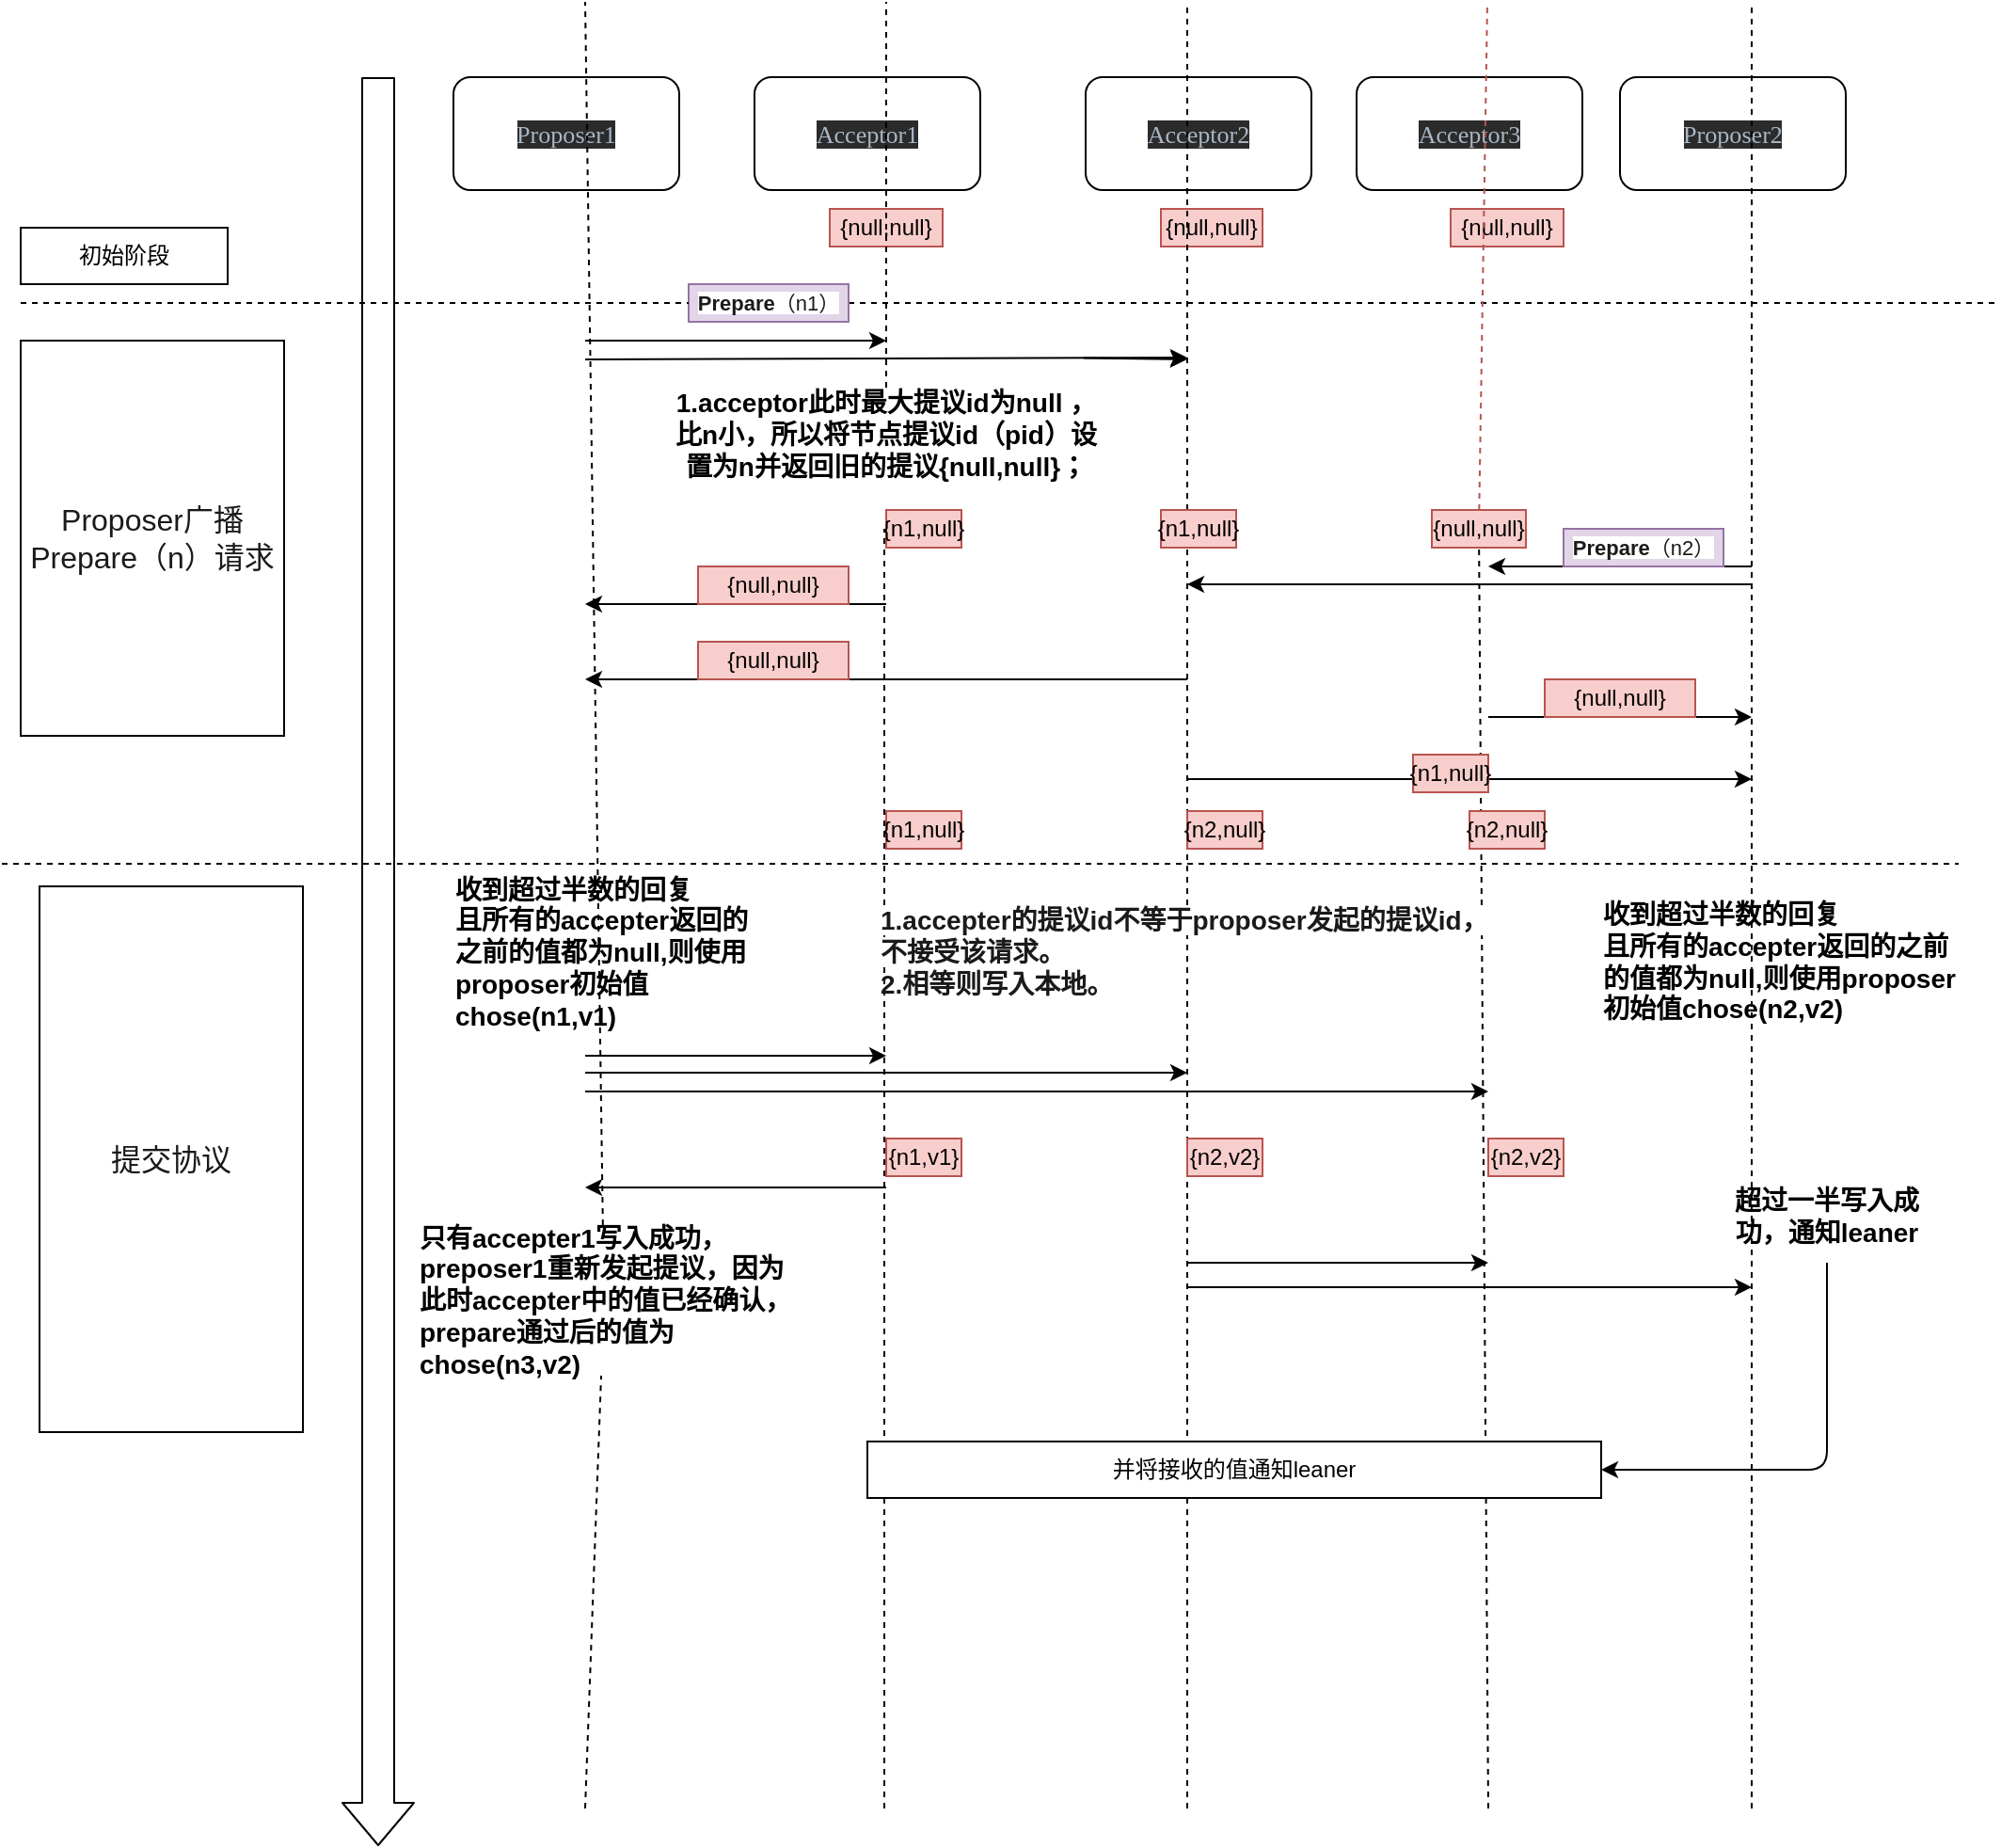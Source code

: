 <mxfile version="12.9.7" type="github">
  <diagram id="Y1iJ9chYzh1H-Ylcw-ep" name="Page-1">
    <mxGraphModel dx="1141" dy="615" grid="1" gridSize="10" guides="1" tooltips="1" connect="1" arrows="1" fold="1" page="1" pageScale="1" pageWidth="1169" pageHeight="1654" math="0" shadow="0">
      <root>
        <mxCell id="0" />
        <mxCell id="1" parent="0" />
        <mxCell id="QHQlu6k_A87upo_DkuUU-88" value="&lt;pre style=&quot;background-color: #2b2b2b ; color: #a9b7c6 ; font-family: &amp;#34;consolas&amp;#34; ; font-size: 9.8pt&quot;&gt;Proposer1&lt;/pre&gt;" style="rounded=1;whiteSpace=wrap;html=1;" vertex="1" parent="1">
          <mxGeometry x="260" y="90" width="120" height="60" as="geometry" />
        </mxCell>
        <mxCell id="QHQlu6k_A87upo_DkuUU-89" value="&lt;pre style=&quot;background-color: #2b2b2b ; color: #a9b7c6 ; font-family: &amp;#34;consolas&amp;#34; ; font-size: 9.8pt&quot;&gt;&lt;pre style=&quot;font-family: &amp;#34;consolas&amp;#34; ; font-size: 9.8pt&quot;&gt;Acceptor1&lt;/pre&gt;&lt;/pre&gt;" style="rounded=1;whiteSpace=wrap;html=1;" vertex="1" parent="1">
          <mxGeometry x="420" y="90" width="120" height="60" as="geometry" />
        </mxCell>
        <mxCell id="QHQlu6k_A87upo_DkuUU-90" value="&lt;pre style=&quot;background-color: #2b2b2b ; color: #a9b7c6 ; font-family: &amp;#34;consolas&amp;#34; ; font-size: 9.8pt&quot;&gt;&lt;pre style=&quot;font-family: &amp;#34;consolas&amp;#34; ; font-size: 9.8pt&quot;&gt;Acceptor2&lt;/pre&gt;&lt;/pre&gt;" style="rounded=1;whiteSpace=wrap;html=1;" vertex="1" parent="1">
          <mxGeometry x="596" y="90" width="120" height="60" as="geometry" />
        </mxCell>
        <mxCell id="QHQlu6k_A87upo_DkuUU-91" value="" style="shape=flexArrow;endArrow=classic;html=1;width=17;endSize=7.17;" edge="1" parent="1">
          <mxGeometry width="50" height="50" relative="1" as="geometry">
            <mxPoint x="220" y="90" as="sourcePoint" />
            <mxPoint x="220" y="1030" as="targetPoint" />
          </mxGeometry>
        </mxCell>
        <mxCell id="QHQlu6k_A87upo_DkuUU-92" value="" style="endArrow=none;dashed=1;html=1;" edge="1" parent="1" source="QHQlu6k_A87upo_DkuUU-112">
          <mxGeometry width="50" height="50" relative="1" as="geometry">
            <mxPoint x="30" y="210" as="sourcePoint" />
            <mxPoint x="1080" y="210" as="targetPoint" />
          </mxGeometry>
        </mxCell>
        <mxCell id="QHQlu6k_A87upo_DkuUU-93" value="&lt;pre style=&quot;background-color: #2b2b2b ; color: #a9b7c6 ; font-family: &amp;#34;consolas&amp;#34; ; font-size: 9.8pt&quot;&gt;&lt;pre style=&quot;font-family: &amp;#34;consolas&amp;#34; ; font-size: 9.8pt&quot;&gt;Acceptor3&lt;/pre&gt;&lt;/pre&gt;" style="rounded=1;whiteSpace=wrap;html=1;" vertex="1" parent="1">
          <mxGeometry x="740" y="90" width="120" height="60" as="geometry" />
        </mxCell>
        <mxCell id="QHQlu6k_A87upo_DkuUU-94" value="初始阶段" style="rounded=0;whiteSpace=wrap;html=1;" vertex="1" parent="1">
          <mxGeometry x="30" y="170" width="110" height="30" as="geometry" />
        </mxCell>
        <mxCell id="QHQlu6k_A87upo_DkuUU-95" value="{null,null}" style="text;html=1;strokeColor=#b85450;fillColor=#f8cecc;align=center;verticalAlign=middle;whiteSpace=wrap;rounded=0;" vertex="1" parent="1">
          <mxGeometry x="460" y="160" width="60" height="20" as="geometry" />
        </mxCell>
        <mxCell id="QHQlu6k_A87upo_DkuUU-96" value="{null,null}" style="text;html=1;strokeColor=#b85450;fillColor=#f8cecc;align=center;verticalAlign=middle;whiteSpace=wrap;rounded=0;" vertex="1" parent="1">
          <mxGeometry x="636" y="160" width="54" height="20" as="geometry" />
        </mxCell>
        <mxCell id="QHQlu6k_A87upo_DkuUU-97" value="{null,null}" style="text;html=1;strokeColor=#b85450;fillColor=#f8cecc;align=center;verticalAlign=middle;whiteSpace=wrap;rounded=0;" vertex="1" parent="1">
          <mxGeometry x="790" y="160" width="60" height="20" as="geometry" />
        </mxCell>
        <mxCell id="QHQlu6k_A87upo_DkuUU-98" value="&lt;span style=&quot;color: rgb(26 , 26 , 26) ; font-family: , &amp;#34;blinkmacsystemfont&amp;#34; , &amp;#34;helvetica neue&amp;#34; , &amp;#34;pingfang sc&amp;#34; , &amp;#34;microsoft yahei&amp;#34; , &amp;#34;source han sans sc&amp;#34; , &amp;#34;noto sans cjk sc&amp;#34; , &amp;#34;wenquanyi micro hei&amp;#34; , sans-serif ; font-size: medium ; text-align: left ; background-color: rgb(255 , 255 , 255)&quot;&gt;Proposer&lt;/span&gt;&lt;span style=&quot;color: rgb(26 , 26 , 26) ; font-family: , &amp;#34;blinkmacsystemfont&amp;#34; , &amp;#34;helvetica neue&amp;#34; , &amp;#34;pingfang sc&amp;#34; , &amp;#34;microsoft yahei&amp;#34; , &amp;#34;source han sans sc&amp;#34; , &amp;#34;noto sans cjk sc&amp;#34; , &amp;#34;wenquanyi micro hei&amp;#34; , sans-serif ; font-size: medium ; text-align: left ; background-color: rgb(255 , 255 , 255)&quot;&gt;广播Prepare（n）请求&lt;/span&gt;" style="rounded=0;whiteSpace=wrap;html=1;" vertex="1" parent="1">
          <mxGeometry x="30" y="230" width="140" height="210" as="geometry" />
        </mxCell>
        <mxCell id="QHQlu6k_A87upo_DkuUU-99" value="" style="endArrow=none;dashed=1;html=1;" edge="1" parent="1" source="QHQlu6k_A87upo_DkuUU-165">
          <mxGeometry width="50" height="50" relative="1" as="geometry">
            <mxPoint x="330" y="1010" as="sourcePoint" />
            <mxPoint x="330" y="50" as="targetPoint" />
          </mxGeometry>
        </mxCell>
        <mxCell id="QHQlu6k_A87upo_DkuUU-100" value="" style="endArrow=none;dashed=1;html=1;exitX=0.5;exitY=0;exitDx=0;exitDy=0;" edge="1" parent="1" source="QHQlu6k_A87upo_DkuUU-106">
          <mxGeometry width="50" height="50" relative="1" as="geometry">
            <mxPoint x="490" y="922.4" as="sourcePoint" />
            <mxPoint x="490" y="50" as="targetPoint" />
          </mxGeometry>
        </mxCell>
        <mxCell id="QHQlu6k_A87upo_DkuUU-101" value="" style="endArrow=none;dashed=1;html=1;" edge="1" parent="1">
          <mxGeometry width="50" height="50" relative="1" as="geometry">
            <mxPoint x="650" y="1010" as="sourcePoint" />
            <mxPoint x="650" y="50" as="targetPoint" />
          </mxGeometry>
        </mxCell>
        <mxCell id="QHQlu6k_A87upo_DkuUU-102" value="" style="endArrow=none;dashed=1;html=1;fillColor=#f8cecc;strokeColor=#b85450;" edge="1" parent="1" source="QHQlu6k_A87upo_DkuUU-110">
          <mxGeometry width="50" height="50" relative="1" as="geometry">
            <mxPoint x="809.5" y="922.4" as="sourcePoint" />
            <mxPoint x="809.5" y="50" as="targetPoint" />
          </mxGeometry>
        </mxCell>
        <mxCell id="QHQlu6k_A87upo_DkuUU-103" value="" style="endArrow=classic;html=1;" edge="1" parent="1">
          <mxGeometry width="50" height="50" relative="1" as="geometry">
            <mxPoint x="330" y="230" as="sourcePoint" />
            <mxPoint x="490" y="230" as="targetPoint" />
          </mxGeometry>
        </mxCell>
        <mxCell id="QHQlu6k_A87upo_DkuUU-104" value="" style="endArrow=classic;html=1;" edge="1" parent="1">
          <mxGeometry width="50" height="50" relative="1" as="geometry">
            <mxPoint x="595" y="239.267" as="sourcePoint" />
            <mxPoint x="650" y="240" as="targetPoint" />
          </mxGeometry>
        </mxCell>
        <mxCell id="QHQlu6k_A87upo_DkuUU-105" value="" style="endArrow=classic;html=1;" edge="1" parent="1">
          <mxGeometry width="50" height="50" relative="1" as="geometry">
            <mxPoint x="950" y="350" as="sourcePoint" />
            <mxPoint x="810" y="350" as="targetPoint" />
          </mxGeometry>
        </mxCell>
        <mxCell id="QHQlu6k_A87upo_DkuUU-106" value="&lt;b&gt;&lt;font style=&quot;font-size: 14px&quot;&gt;1.acceptor此时最大提议id为null ，比n小，所以将节点提议id（pid）设置为n并返回旧的提议{null,null}；&lt;br&gt;&lt;/font&gt;&lt;/b&gt;" style="text;html=1;strokeColor=none;fillColor=none;align=center;verticalAlign=middle;whiteSpace=wrap;rounded=0;" vertex="1" parent="1">
          <mxGeometry x="375" y="255" width="230" height="50" as="geometry" />
        </mxCell>
        <mxCell id="QHQlu6k_A87upo_DkuUU-107" value="" style="endArrow=none;dashed=1;html=1;" edge="1" parent="1">
          <mxGeometry width="50" height="50" relative="1" as="geometry">
            <mxPoint x="489" y="1010" as="sourcePoint" />
            <mxPoint x="489" y="330" as="targetPoint" />
          </mxGeometry>
        </mxCell>
        <mxCell id="QHQlu6k_A87upo_DkuUU-108" value="{n1,null}" style="text;html=1;strokeColor=#b85450;fillColor=#f8cecc;align=center;verticalAlign=middle;whiteSpace=wrap;rounded=0;" vertex="1" parent="1">
          <mxGeometry x="490" y="320" width="40" height="20" as="geometry" />
        </mxCell>
        <mxCell id="QHQlu6k_A87upo_DkuUU-109" value="{n1,null}" style="text;html=1;strokeColor=#b85450;fillColor=#f8cecc;align=center;verticalAlign=middle;whiteSpace=wrap;rounded=0;" vertex="1" parent="1">
          <mxGeometry x="636" y="320" width="40" height="20" as="geometry" />
        </mxCell>
        <mxCell id="QHQlu6k_A87upo_DkuUU-110" value="{null,null}" style="text;html=1;strokeColor=#b85450;fillColor=#f8cecc;align=center;verticalAlign=middle;whiteSpace=wrap;rounded=0;" vertex="1" parent="1">
          <mxGeometry x="780" y="320" width="50" height="20" as="geometry" />
        </mxCell>
        <mxCell id="QHQlu6k_A87upo_DkuUU-111" value="" style="endArrow=none;dashed=1;html=1;" edge="1" parent="1" target="QHQlu6k_A87upo_DkuUU-110">
          <mxGeometry width="50" height="50" relative="1" as="geometry">
            <mxPoint x="810" y="1010" as="sourcePoint" />
            <mxPoint x="809.5" y="50" as="targetPoint" />
          </mxGeometry>
        </mxCell>
        <mxCell id="QHQlu6k_A87upo_DkuUU-112" value="&lt;span style=&quot;color: rgb(26 , 26 , 26) ; text-align: left ; background-color: rgb(255 , 255 , 255) ; font-size: 11px&quot;&gt;&lt;b&gt;Prepare&lt;/b&gt;（n1）&lt;/span&gt;" style="text;html=1;strokeColor=#9673a6;fillColor=#e1d5e7;align=center;verticalAlign=middle;whiteSpace=wrap;rounded=0;" vertex="1" parent="1">
          <mxGeometry x="385" y="200" width="85" height="20" as="geometry" />
        </mxCell>
        <mxCell id="QHQlu6k_A87upo_DkuUU-113" value="" style="endArrow=none;dashed=1;html=1;" edge="1" parent="1" target="QHQlu6k_A87upo_DkuUU-112">
          <mxGeometry width="50" height="50" relative="1" as="geometry">
            <mxPoint x="30" y="210" as="sourcePoint" />
            <mxPoint x="930" y="210" as="targetPoint" />
          </mxGeometry>
        </mxCell>
        <mxCell id="QHQlu6k_A87upo_DkuUU-114" value="" style="endArrow=classic;html=1;" edge="1" parent="1">
          <mxGeometry width="50" height="50" relative="1" as="geometry">
            <mxPoint x="490" y="370" as="sourcePoint" />
            <mxPoint x="330" y="370" as="targetPoint" />
          </mxGeometry>
        </mxCell>
        <mxCell id="QHQlu6k_A87upo_DkuUU-115" value="" style="endArrow=classic;html=1;" edge="1" parent="1">
          <mxGeometry width="50" height="50" relative="1" as="geometry">
            <mxPoint x="810" y="430" as="sourcePoint" />
            <mxPoint x="950" y="430" as="targetPoint" />
          </mxGeometry>
        </mxCell>
        <mxCell id="QHQlu6k_A87upo_DkuUU-116" value="{null,null}" style="text;html=1;strokeColor=#b85450;fillColor=#f8cecc;align=center;verticalAlign=middle;whiteSpace=wrap;rounded=0;" vertex="1" parent="1">
          <mxGeometry x="390" y="350" width="80" height="20" as="geometry" />
        </mxCell>
        <mxCell id="QHQlu6k_A87upo_DkuUU-117" value="" style="endArrow=none;dashed=1;html=1;" edge="1" parent="1">
          <mxGeometry width="50" height="50" relative="1" as="geometry">
            <mxPoint x="20" y="508" as="sourcePoint" />
            <mxPoint x="1060" y="508" as="targetPoint" />
          </mxGeometry>
        </mxCell>
        <mxCell id="QHQlu6k_A87upo_DkuUU-118" value="&lt;div style=&quot;text-align: left&quot;&gt;&lt;font color=&quot;#1a1a1a&quot; size=&quot;3&quot;&gt;&lt;span style=&quot;background-color: rgb(255 , 255 , 255)&quot;&gt;提交协议&lt;/span&gt;&lt;/font&gt;&lt;/div&gt;" style="rounded=0;whiteSpace=wrap;html=1;" vertex="1" parent="1">
          <mxGeometry x="40" y="520" width="140" height="290" as="geometry" />
        </mxCell>
        <mxCell id="QHQlu6k_A87upo_DkuUU-120" value="&lt;pre style=&quot;background-color: #2b2b2b ; color: #a9b7c6 ; font-family: &amp;#34;consolas&amp;#34; ; font-size: 9.8pt&quot;&gt;Proposer2&lt;/pre&gt;" style="rounded=1;whiteSpace=wrap;html=1;" vertex="1" parent="1">
          <mxGeometry x="880" y="90" width="120" height="60" as="geometry" />
        </mxCell>
        <mxCell id="QHQlu6k_A87upo_DkuUU-121" value="" style="endArrow=none;dashed=1;html=1;" edge="1" parent="1">
          <mxGeometry width="50" height="50" relative="1" as="geometry">
            <mxPoint x="950" y="1010" as="sourcePoint" />
            <mxPoint x="950" y="50" as="targetPoint" />
          </mxGeometry>
        </mxCell>
        <mxCell id="QHQlu6k_A87upo_DkuUU-122" value="" style="endArrow=classic;html=1;" edge="1" parent="1">
          <mxGeometry width="50" height="50" relative="1" as="geometry">
            <mxPoint x="330" y="240" as="sourcePoint" />
            <mxPoint x="650" y="239" as="targetPoint" />
          </mxGeometry>
        </mxCell>
        <mxCell id="QHQlu6k_A87upo_DkuUU-123" value="" style="endArrow=classic;html=1;" edge="1" parent="1">
          <mxGeometry width="50" height="50" relative="1" as="geometry">
            <mxPoint x="950" y="359.5" as="sourcePoint" />
            <mxPoint x="650" y="359.5" as="targetPoint" />
          </mxGeometry>
        </mxCell>
        <mxCell id="QHQlu6k_A87upo_DkuUU-126" value="&lt;b style=&quot;text-align: left&quot;&gt;&lt;font style=&quot;font-size: 14px&quot;&gt;&lt;div&gt;&lt;b style=&quot;font-size: 12px&quot;&gt;&lt;font style=&quot;font-size: 14px&quot;&gt;收到超过半数的回复&lt;/font&gt;&lt;/b&gt;&lt;/div&gt;&lt;div&gt;&lt;b style=&quot;font-size: 12px&quot;&gt;&lt;font style=&quot;font-size: 14px&quot;&gt;且所有的accepter返回的之前的值都为null,则使用proposer初始值chose(n1,v1)&lt;/font&gt;&lt;/b&gt;&lt;/div&gt;&lt;/font&gt;&lt;/b&gt;" style="text;html=1;strokeColor=none;fillColor=none;align=center;verticalAlign=middle;whiteSpace=wrap;rounded=0;" vertex="1" parent="1">
          <mxGeometry x="260" y="510" width="170" height="90" as="geometry" />
        </mxCell>
        <mxCell id="QHQlu6k_A87upo_DkuUU-127" value="&lt;b style=&quot;text-align: left&quot;&gt;&lt;font style=&quot;font-size: 14px&quot;&gt;&lt;div&gt;&lt;b style=&quot;font-size: 12px&quot;&gt;&lt;font style=&quot;font-size: 14px&quot;&gt;收到超过半数的回复&lt;/font&gt;&lt;/b&gt;&lt;/div&gt;&lt;div&gt;&lt;b style=&quot;font-size: 12px&quot;&gt;&lt;font style=&quot;font-size: 14px&quot;&gt;且所有的accepter返回的之前的值都为null,则使用proposer初始值chose(n2,v2)&lt;/font&gt;&lt;/b&gt;&lt;/div&gt;&lt;/font&gt;&lt;/b&gt;" style="text;html=1;strokeColor=none;fillColor=none;align=center;verticalAlign=middle;whiteSpace=wrap;rounded=0;" vertex="1" parent="1">
          <mxGeometry x="870" y="510" width="190" height="100" as="geometry" />
        </mxCell>
        <mxCell id="QHQlu6k_A87upo_DkuUU-130" value="&lt;span style=&quot;color: rgb(26 , 26 , 26) ; text-align: left ; background-color: rgb(255 , 255 , 255) ; font-size: 11px&quot;&gt;&lt;b&gt;Prepare&lt;/b&gt;（n2）&lt;/span&gt;" style="text;html=1;strokeColor=#9673a6;fillColor=#e1d5e7;align=center;verticalAlign=middle;whiteSpace=wrap;rounded=0;" vertex="1" parent="1">
          <mxGeometry x="850" y="330" width="85" height="20" as="geometry" />
        </mxCell>
        <mxCell id="QHQlu6k_A87upo_DkuUU-134" value="" style="endArrow=classic;html=1;" edge="1" parent="1">
          <mxGeometry width="50" height="50" relative="1" as="geometry">
            <mxPoint x="650" y="410" as="sourcePoint" />
            <mxPoint x="330" y="410" as="targetPoint" />
          </mxGeometry>
        </mxCell>
        <mxCell id="QHQlu6k_A87upo_DkuUU-135" value="{null,null}" style="text;html=1;strokeColor=#b85450;fillColor=#f8cecc;align=center;verticalAlign=middle;whiteSpace=wrap;rounded=0;" vertex="1" parent="1">
          <mxGeometry x="390" y="390" width="80" height="20" as="geometry" />
        </mxCell>
        <mxCell id="QHQlu6k_A87upo_DkuUU-140" value="{null,null}" style="text;html=1;strokeColor=#b85450;fillColor=#f8cecc;align=center;verticalAlign=middle;whiteSpace=wrap;rounded=0;" vertex="1" parent="1">
          <mxGeometry x="840" y="410" width="80" height="20" as="geometry" />
        </mxCell>
        <mxCell id="QHQlu6k_A87upo_DkuUU-142" value="" style="endArrow=classic;html=1;" edge="1" parent="1">
          <mxGeometry width="50" height="50" relative="1" as="geometry">
            <mxPoint x="650" y="463" as="sourcePoint" />
            <mxPoint x="950" y="463" as="targetPoint" />
          </mxGeometry>
        </mxCell>
        <mxCell id="QHQlu6k_A87upo_DkuUU-143" value="{n1,null}" style="text;html=1;strokeColor=#b85450;fillColor=#f8cecc;align=center;verticalAlign=middle;whiteSpace=wrap;rounded=0;" vertex="1" parent="1">
          <mxGeometry x="770" y="450" width="40" height="20" as="geometry" />
        </mxCell>
        <mxCell id="QHQlu6k_A87upo_DkuUU-147" value="{n1,null}" style="text;html=1;strokeColor=#b85450;fillColor=#f8cecc;align=center;verticalAlign=middle;whiteSpace=wrap;rounded=0;" vertex="1" parent="1">
          <mxGeometry x="490" y="480" width="40" height="20" as="geometry" />
        </mxCell>
        <mxCell id="QHQlu6k_A87upo_DkuUU-149" value="{n2,null}" style="text;html=1;strokeColor=#b85450;fillColor=#f8cecc;align=center;verticalAlign=middle;whiteSpace=wrap;rounded=0;" vertex="1" parent="1">
          <mxGeometry x="650" y="480" width="40" height="20" as="geometry" />
        </mxCell>
        <mxCell id="QHQlu6k_A87upo_DkuUU-150" value="{n2,null}" style="text;html=1;strokeColor=#b85450;fillColor=#f8cecc;align=center;verticalAlign=middle;whiteSpace=wrap;rounded=0;" vertex="1" parent="1">
          <mxGeometry x="800" y="480" width="40" height="20" as="geometry" />
        </mxCell>
        <mxCell id="QHQlu6k_A87upo_DkuUU-151" value="&lt;span style=&quot;color: rgb(26 , 26 , 26) ; font-size: 14px ; background-color: rgb(255 , 255 , 255)&quot;&gt;&lt;b&gt;1.accepter的提议id不等于proposer发起的提议id，不接受该请求。&lt;br&gt;&lt;div&gt;&lt;b&gt;2.相等则写入本地。&lt;/b&gt;&lt;/div&gt;&lt;/b&gt;&lt;/span&gt;" style="text;html=1;strokeColor=none;fillColor=none;align=left;verticalAlign=middle;whiteSpace=wrap;rounded=0;" vertex="1" parent="1">
          <mxGeometry x="485" y="520" width="325" height="70" as="geometry" />
        </mxCell>
        <mxCell id="QHQlu6k_A87upo_DkuUU-152" value="{n1,v1}" style="text;html=1;strokeColor=#b85450;fillColor=#f8cecc;align=center;verticalAlign=middle;whiteSpace=wrap;rounded=0;" vertex="1" parent="1">
          <mxGeometry x="490" y="654" width="40" height="20" as="geometry" />
        </mxCell>
        <mxCell id="QHQlu6k_A87upo_DkuUU-154" value="{n2,v2}" style="text;html=1;strokeColor=#b85450;fillColor=#f8cecc;align=center;verticalAlign=middle;whiteSpace=wrap;rounded=0;" vertex="1" parent="1">
          <mxGeometry x="810" y="654" width="40" height="20" as="geometry" />
        </mxCell>
        <mxCell id="QHQlu6k_A87upo_DkuUU-156" value="{n2,v2}" style="text;html=1;strokeColor=#b85450;fillColor=#f8cecc;align=center;verticalAlign=middle;whiteSpace=wrap;rounded=0;" vertex="1" parent="1">
          <mxGeometry x="650" y="654" width="40" height="20" as="geometry" />
        </mxCell>
        <mxCell id="QHQlu6k_A87upo_DkuUU-157" value="并将接收的值通知leaner" style="rounded=0;whiteSpace=wrap;html=1;" vertex="1" parent="1">
          <mxGeometry x="480" y="815" width="390" height="30" as="geometry" />
        </mxCell>
        <mxCell id="QHQlu6k_A87upo_DkuUU-159" value="" style="endArrow=classic;html=1;" edge="1" parent="1">
          <mxGeometry width="50" height="50" relative="1" as="geometry">
            <mxPoint x="490" y="680" as="sourcePoint" />
            <mxPoint x="330" y="680" as="targetPoint" />
          </mxGeometry>
        </mxCell>
        <mxCell id="QHQlu6k_A87upo_DkuUU-161" value="" style="endArrow=classic;html=1;" edge="1" parent="1">
          <mxGeometry width="50" height="50" relative="1" as="geometry">
            <mxPoint x="330" y="619" as="sourcePoint" />
            <mxPoint x="650" y="619" as="targetPoint" />
          </mxGeometry>
        </mxCell>
        <mxCell id="QHQlu6k_A87upo_DkuUU-162" value="" style="endArrow=classic;html=1;" edge="1" parent="1">
          <mxGeometry width="50" height="50" relative="1" as="geometry">
            <mxPoint x="330" y="629" as="sourcePoint" />
            <mxPoint x="810" y="629" as="targetPoint" />
          </mxGeometry>
        </mxCell>
        <mxCell id="QHQlu6k_A87upo_DkuUU-163" value="" style="endArrow=classic;html=1;" edge="1" parent="1">
          <mxGeometry width="50" height="50" relative="1" as="geometry">
            <mxPoint x="330" y="610" as="sourcePoint" />
            <mxPoint x="490" y="610" as="targetPoint" />
          </mxGeometry>
        </mxCell>
        <mxCell id="QHQlu6k_A87upo_DkuUU-165" value="&lt;span style=&quot;white-space: nowrap&quot;&gt;&lt;font style=&quot;font-size: 14px&quot;&gt;&lt;b&gt;只有accepter1写入成功，&lt;br&gt;preposer1重新发起提议，因为&lt;br&gt;此时accepter中的值已经确认，&lt;br&gt;prepare通过后的值为&lt;br&gt;chose(n3,v2)&lt;br&gt;&lt;/b&gt;&lt;/font&gt;&lt;/span&gt;" style="text;html=1;strokeColor=none;fillColor=none;align=left;verticalAlign=middle;whiteSpace=wrap;rounded=0;" vertex="1" parent="1">
          <mxGeometry x="240" y="700" width="200" height="80" as="geometry" />
        </mxCell>
        <mxCell id="QHQlu6k_A87upo_DkuUU-166" value="" style="endArrow=none;dashed=1;html=1;" edge="1" parent="1" target="QHQlu6k_A87upo_DkuUU-165">
          <mxGeometry width="50" height="50" relative="1" as="geometry">
            <mxPoint x="330" y="1010" as="sourcePoint" />
            <mxPoint x="330" y="50" as="targetPoint" />
          </mxGeometry>
        </mxCell>
        <mxCell id="QHQlu6k_A87upo_DkuUU-168" value="" style="endArrow=classic;html=1;" edge="1" parent="1">
          <mxGeometry width="50" height="50" relative="1" as="geometry">
            <mxPoint x="650" y="733" as="sourcePoint" />
            <mxPoint x="950" y="733" as="targetPoint" />
          </mxGeometry>
        </mxCell>
        <mxCell id="QHQlu6k_A87upo_DkuUU-169" value="" style="endArrow=classic;html=1;" edge="1" parent="1">
          <mxGeometry width="50" height="50" relative="1" as="geometry">
            <mxPoint x="650" y="720" as="sourcePoint" />
            <mxPoint x="810" y="720" as="targetPoint" />
          </mxGeometry>
        </mxCell>
        <mxCell id="QHQlu6k_A87upo_DkuUU-170" value="&lt;b&gt;&lt;font style=&quot;font-size: 14px&quot;&gt;超过一半写入成功，通知leaner&lt;/font&gt;&lt;/b&gt;" style="text;html=1;strokeColor=none;fillColor=none;align=center;verticalAlign=middle;whiteSpace=wrap;rounded=0;" vertex="1" parent="1">
          <mxGeometry x="930" y="670" width="120" height="50" as="geometry" />
        </mxCell>
        <mxCell id="QHQlu6k_A87upo_DkuUU-172" value="" style="endArrow=classic;html=1;entryX=1;entryY=0.5;entryDx=0;entryDy=0;exitX=0.5;exitY=1;exitDx=0;exitDy=0;" edge="1" parent="1" source="QHQlu6k_A87upo_DkuUU-170" target="QHQlu6k_A87upo_DkuUU-157">
          <mxGeometry width="50" height="50" relative="1" as="geometry">
            <mxPoint x="980" y="780" as="sourcePoint" />
            <mxPoint x="1030" y="730" as="targetPoint" />
            <Array as="points">
              <mxPoint x="990" y="830" />
            </Array>
          </mxGeometry>
        </mxCell>
      </root>
    </mxGraphModel>
  </diagram>
</mxfile>
